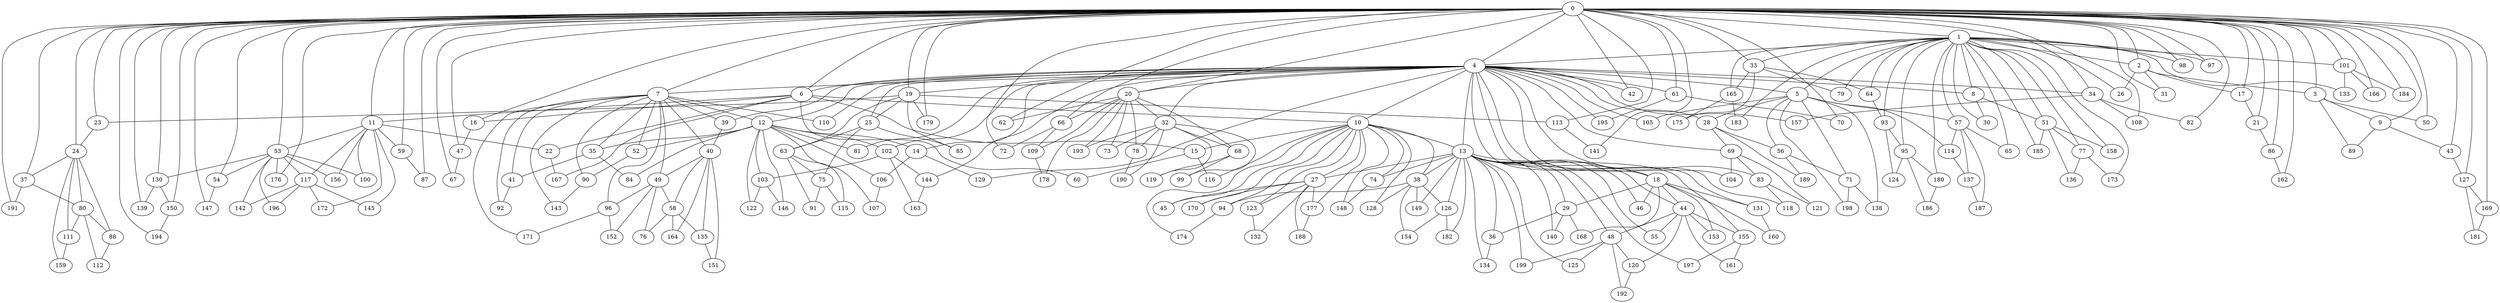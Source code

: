 graph {
  24 -- 88;
  94 -- 174;
  44 -- 155;
  1 -- 95;
  53 -- 142;
  7 -- 35;
  18 -- 44;
  117 -- 172;
  0 -- 23;
  38 -- 126;
  69 -- 104;
  10 -- 27;
  10 -- 45;
  0 -- 108;
  11 -- 117;
  165 -- 175;
  106 -- 107;
  32 -- 78;
  13 -- 74;
  4 -- 105;
  7 -- 12;
  29 -- 36;
  51 -- 185;
  0 -- 9;
  32 -- 190;
  22 -- 167;
  0 -- 130;
  51 -- 77;
  32 -- 73;
  4 -- 118;
  10 -- 170;
  58 -- 76;
  40 -- 49;
  40 -- 58;
  7 -- 110;
  169 -- 181;
  13 -- 199;
  80 -- 112;
  2 -- 31;
  0 -- 98;
  12 -- 81;
  13 -- 46;
  165 -- 183;
  13 -- 55;
  32 -- 68;
  53 -- 100;
  135 -- 151;
  4 -- 104;
  95 -- 124;
  6 -- 15;
  180 -- 186;
  10 -- 174;
  7 -- 96;
  1 -- 183;
  2 -- 17;
  113 -- 141;
  2 -- 26;
  20 -- 62;
  83 -- 118;
  3 -- 9;
  35 -- 41;
  4 -- 81;
  5 -- 198;
  1 -- 57;
  44 -- 153;
  6 -- 10;
  127 -- 169;
  9 -- 43;
  28 -- 56;
  126 -- 182;
  32 -- 193;
  2 -- 3;
  0 -- 70;
  90 -- 143;
  75 -- 91;
  77 -- 173;
  20 -- 66;
  0 -- 97;
  13 -- 27;
  13 -- 36;
  40 -- 151;
  6 -- 167;
  10 -- 128;
  0 -- 191;
  53 -- 117;
  137 -- 187;
  20 -- 178;
  8 -- 51;
  1 -- 173;
  102 -- 103;
  58 -- 164;
  10 -- 123;
  1 -- 65;
  34 -- 108;
  7 -- 90;
  61 -- 70;
  5 -- 138;
  4 -- 39;
  0 -- 87;
  12 -- 52;
  1 -- 33;
  13 -- 44;
  1 -- 51;
  44 -- 120;
  11 -- 172;
  74 -- 148;
  14 -- 106;
  95 -- 180;
  27 -- 45;
  0 -- 37;
  4 -- 25;
  4 -- 34;
  33 -- 79;
  41 -- 92;
  25 -- 75;
  4 -- 61;
  56 -- 71;
  54 -- 147;
  0 -- 176;
  32 -- 119;
  0 -- 194;
  1 -- 158;
  53 -- 196;
  0 -- 50;
  36 -- 134;
  19 -- 63;
  0 -- 59;
  23 -- 24;
  11 -- 59;
  4 -- 20;
  1 -- 5;
  27 -- 170;
  0 -- 162;
  93 -- 124;
  37 -- 80;
  7 -- 39;
  51 -- 136;
  5 -- 105;
  5 -- 114;
  4 -- 6;
  0 -- 54;
  20 -- 32;
  21 -- 86;
  58 -- 135;
  18 -- 160;
  0 -- 139;
  10 -- 94;
  12 -- 122;
  0 -- 166;
  19 -- 179;
  43 -- 127;
  0 -- 4;
  7 -- 52;
  130 -- 150;
  11 -- 22;
  9 -- 89;
  0 -- 31;
  69 -- 121;
  12 -- 14;
  49 -- 152;
  4 -- 10;
  4 -- 19;
  44 -- 55;
  4 -- 28;
  33 -- 64;
  1 -- 4;
  102 -- 163;
  48 -- 192;
  3 -- 50;
  114 -- 137;
  103 -- 146;
  1 -- 98;
  18 -- 29;
  4 -- 131;
  88 -- 112;
  0 -- 17;
  8 -- 30;
  6 -- 60;
  4 -- 5;
  37 -- 191;
  4 -- 14;
  101 -- 166;
  18 -- 168;
  101 -- 184;
  12 -- 103;
  155 -- 161;
  0 -- 147;
  71 -- 198;
  11 -- 156;
  32 -- 99;
  177 -- 188;
  1 -- 93;
  155 -- 197;
  4 -- 144;
  0 -- 3;
  68 -- 119;
  19 -- 25;
  0 -- 21;
  57 -- 137;
  80 -- 111;
  150 -- 194;
  27 -- 123;
  27 -- 132;
  102 -- 144;
  12 -- 107;
  1 -- 79;
  1 -- 97;
  33 -- 175;
  28 -- 69;
  57 -- 114;
  0 -- 7;
  0 -- 16;
  80 -- 88;
  38 -- 128;
  18 -- 131;
  10 -- 38;
  0 -- 101;
  12 -- 84;
  40 -- 164;
  12 -- 102;
  103 -- 122;
  53 -- 130;
  44 -- 161;
  1 -- 101;
  117 -- 142;
  14 -- 129;
  49 -- 96;
  10 -- 177;
  5 -- 71;
  0 -- 2;
  69 -- 83;
  10 -- 15;
  101 -- 133;
  13 -- 197;
  71 -- 138;
  18 -- 153;
  83 -- 121;
  29 -- 168;
  12 -- 106;
  4 -- 102;
  24 -- 80;
  33 -- 165;
  5 -- 57;
  6 -- 22;
  127 -- 181;
  15 -- 116;
  0 -- 82;
  11 -- 100;
  19 -- 113;
  20 -- 78;
  28 -- 189;
  13 -- 48;
  64 -- 93;
  61 -- 195;
  1 -- 64;
  68 -- 99;
  86 -- 162;
  1 -- 185;
  63 -- 115;
  0 -- 86;
  20 -- 73;
  29 -- 140;
  131 -- 160;
  0 -- 113;
  27 -- 188;
  4 -- 83;
  1 -- 77;
  5 -- 56;
  117 -- 145;
  13 -- 155;
  96 -- 171;
  4 -- 195;
  1 -- 180;
  13 -- 182;
  0 -- 72;
  19 -- 85;
  111 -- 159;
  4 -- 42;
  20 -- 68;
  40 -- 135;
  13 -- 29;
  13 -- 38;
  4 -- 69;
  0 -- 184;
  49 -- 58;
  10 -- 148;
  49 -- 76;
  51 -- 158;
  6 -- 16;
  38 -- 94;
  24 -- 159;
  39 -- 40;
  10 -- 13;
  0 -- 67;
  48 -- 125;
  75 -- 115;
  10 -- 116;
  16 -- 47;
  0 -- 179;
  17 -- 21;
  5 -- 28;
  15 -- 60;
  6 -- 11;
  96 -- 152;
  20 -- 193;
  7 -- 92;
  0 -- 53;
  11 -- 53;
  63 -- 91;
  0 -- 62;
  48 -- 120;
  4 -- 32;
  57 -- 187;
  1 -- 8;
  123 -- 132;
  52 -- 90;
  1 -- 26;
  24 -- 37;
  13 -- 140;
  53 -- 176;
  13 -- 149;
  1 -- 165;
  4 -- 18;
  0 -- 66;
  93 -- 95;
  1 -- 30;
  27 -- 177;
  0 -- 169;
  34 -- 82;
  57 -- 65;
  18 -- 46;
  13 -- 126;
  4 -- 157;
  1 -- 133;
  95 -- 186;
  0 -- 34;
  0 -- 43;
  4 -- 13;
  0 -- 61;
  12 -- 35;
  25 -- 63;
  10 -- 74;
  144 -- 163;
  13 -- 18;
  53 -- 54;
  66 -- 109;
  7 -- 41;
  3 -- 89;
  130 -- 139;
  0 -- 11;
  0 -- 20;
  117 -- 196;
  56 -- 189;
  120 -- 192;
  0 -- 47;
  4 -- 8;
  1 -- 2;
  7 -- 171;
  0 -- 141;
  25 -- 85;
  0 -- 150;
  48 -- 199;
  4 -- 129;
  0 -- 6;
  13 -- 125;
  34 -- 157;
  13 -- 134;
  126 -- 154;
  0 -- 24;
  109 -- 178;
  0 -- 33;
  0 -- 42;
  77 -- 136;
  38 -- 154;
  4 -- 12;
  44 -- 48;
  78 -- 190;
  0 -- 127;
  66 -- 72;
  11 -- 145;
  35 -- 84;
  47 -- 67;
  12 -- 146;
  24 -- 111;
  7 -- 40;
  0 -- 1;
  7 -- 49;
  59 -- 87;
  53 -- 156;
  19 -- 23;
  0 -- 19;
  63 -- 75;
  38 -- 149;
  4 -- 7;
  7 -- 143;
  20 -- 109;
  4 -- 110;
}
